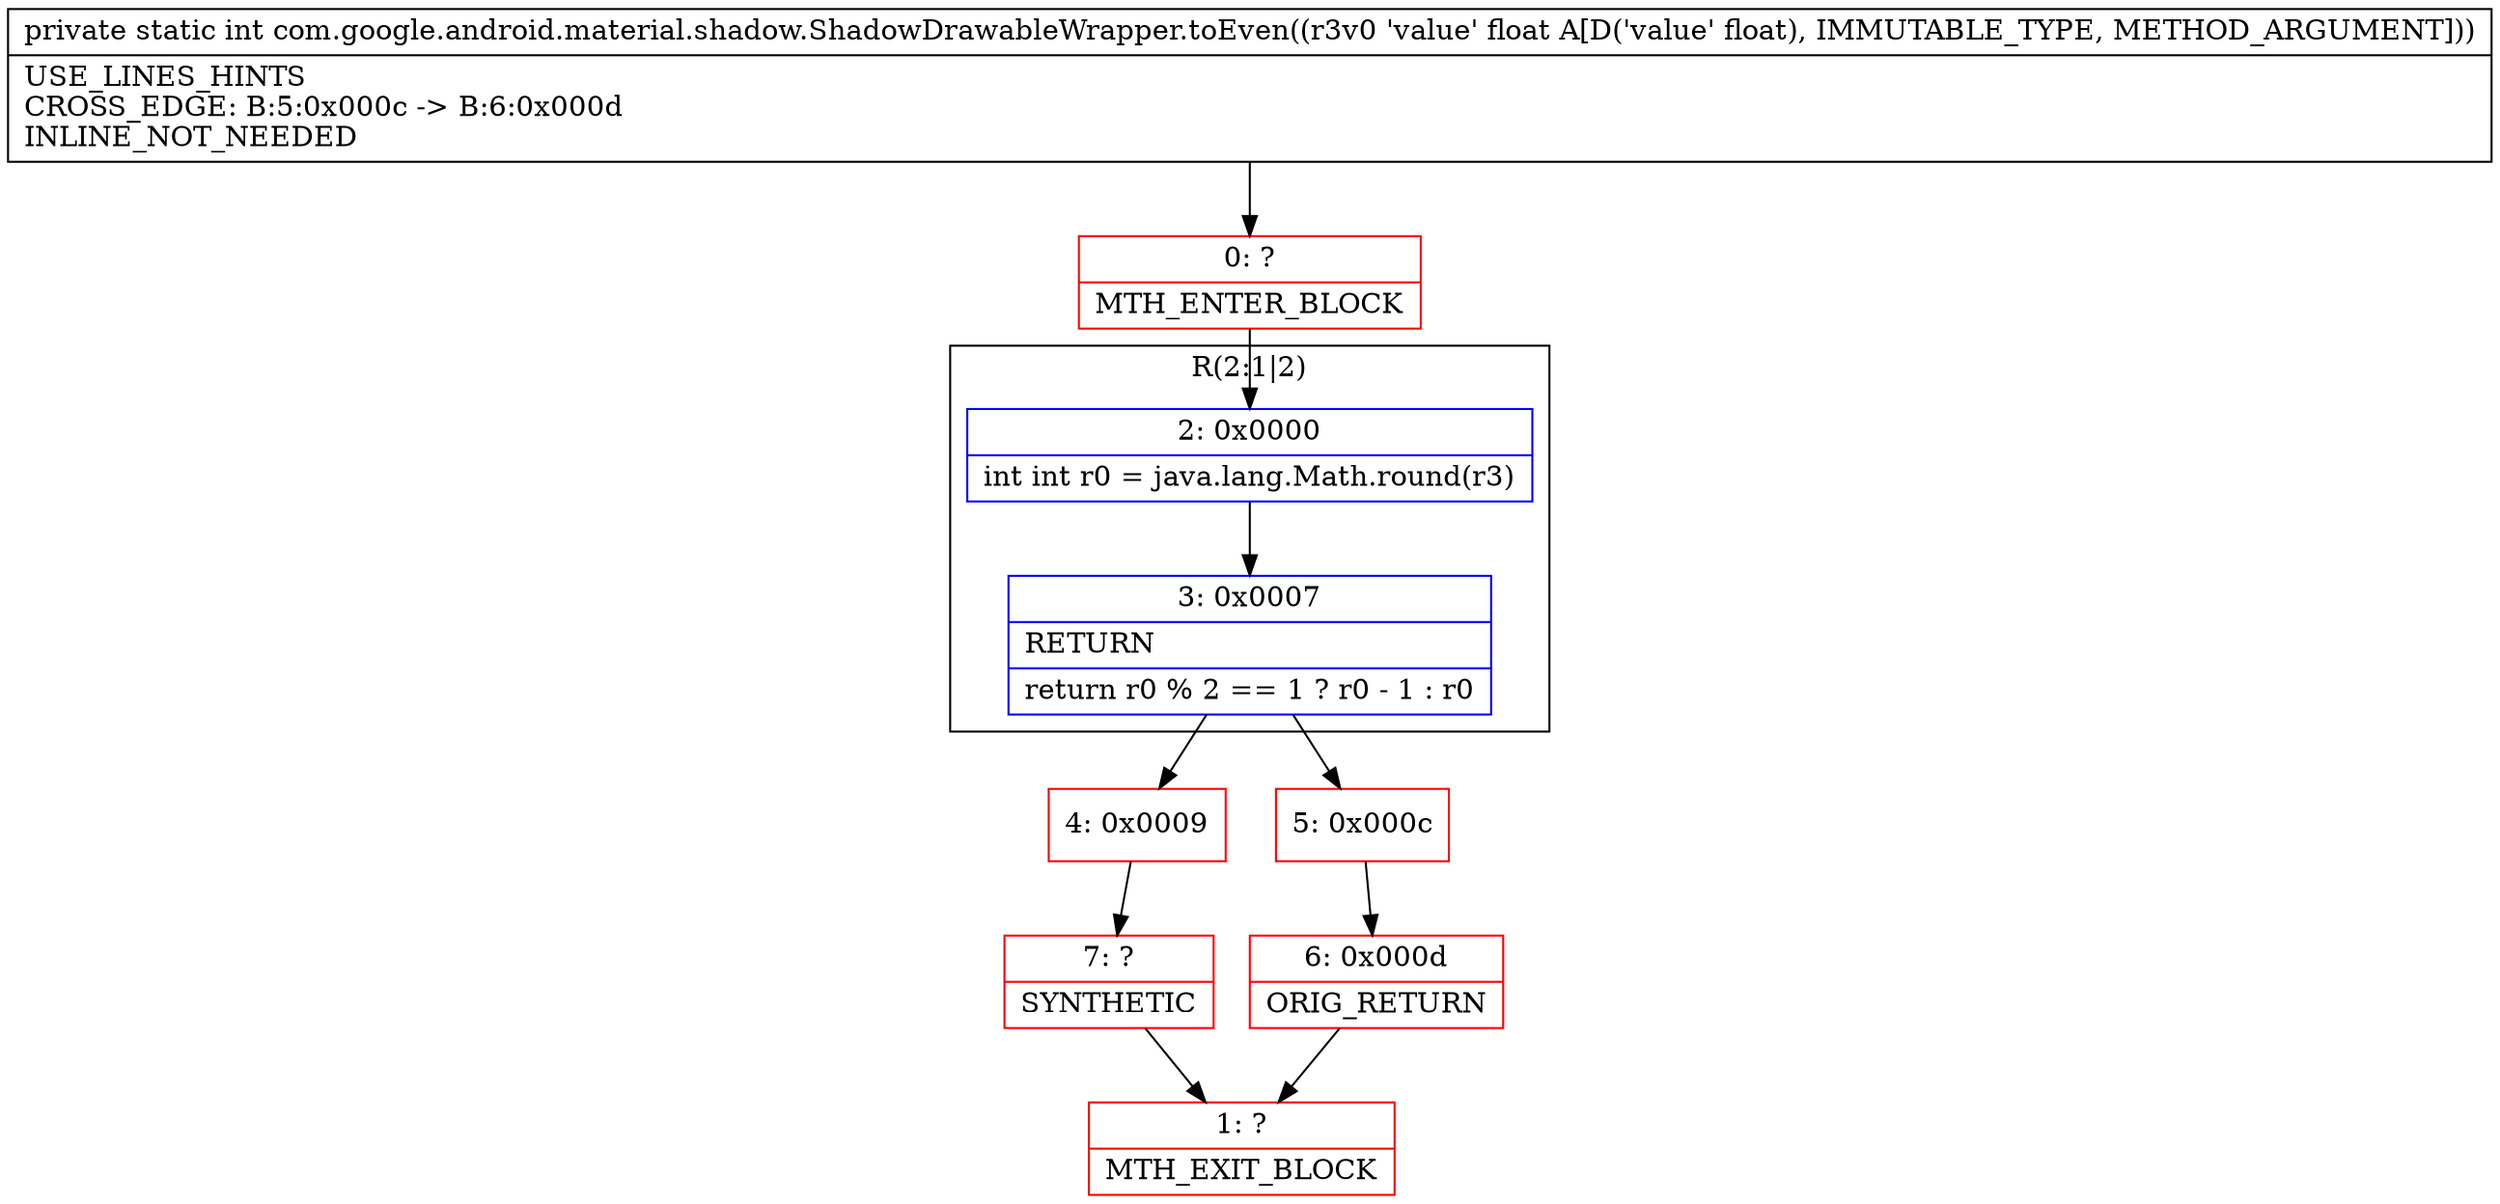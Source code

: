 digraph "CFG forcom.google.android.material.shadow.ShadowDrawableWrapper.toEven(F)I" {
subgraph cluster_Region_654912287 {
label = "R(2:1|2)";
node [shape=record,color=blue];
Node_2 [shape=record,label="{2\:\ 0x0000|int int r0 = java.lang.Math.round(r3)\l}"];
Node_3 [shape=record,label="{3\:\ 0x0007|RETURN\l|return r0 % 2 == 1 ? r0 \- 1 : r0\l}"];
}
Node_0 [shape=record,color=red,label="{0\:\ ?|MTH_ENTER_BLOCK\l}"];
Node_4 [shape=record,color=red,label="{4\:\ 0x0009}"];
Node_7 [shape=record,color=red,label="{7\:\ ?|SYNTHETIC\l}"];
Node_1 [shape=record,color=red,label="{1\:\ ?|MTH_EXIT_BLOCK\l}"];
Node_5 [shape=record,color=red,label="{5\:\ 0x000c}"];
Node_6 [shape=record,color=red,label="{6\:\ 0x000d|ORIG_RETURN\l}"];
MethodNode[shape=record,label="{private static int com.google.android.material.shadow.ShadowDrawableWrapper.toEven((r3v0 'value' float A[D('value' float), IMMUTABLE_TYPE, METHOD_ARGUMENT]))  | USE_LINES_HINTS\lCROSS_EDGE: B:5:0x000c \-\> B:6:0x000d\lINLINE_NOT_NEEDED\l}"];
MethodNode -> Node_0;Node_2 -> Node_3;
Node_3 -> Node_4;
Node_3 -> Node_5;
Node_0 -> Node_2;
Node_4 -> Node_7;
Node_7 -> Node_1;
Node_5 -> Node_6;
Node_6 -> Node_1;
}

